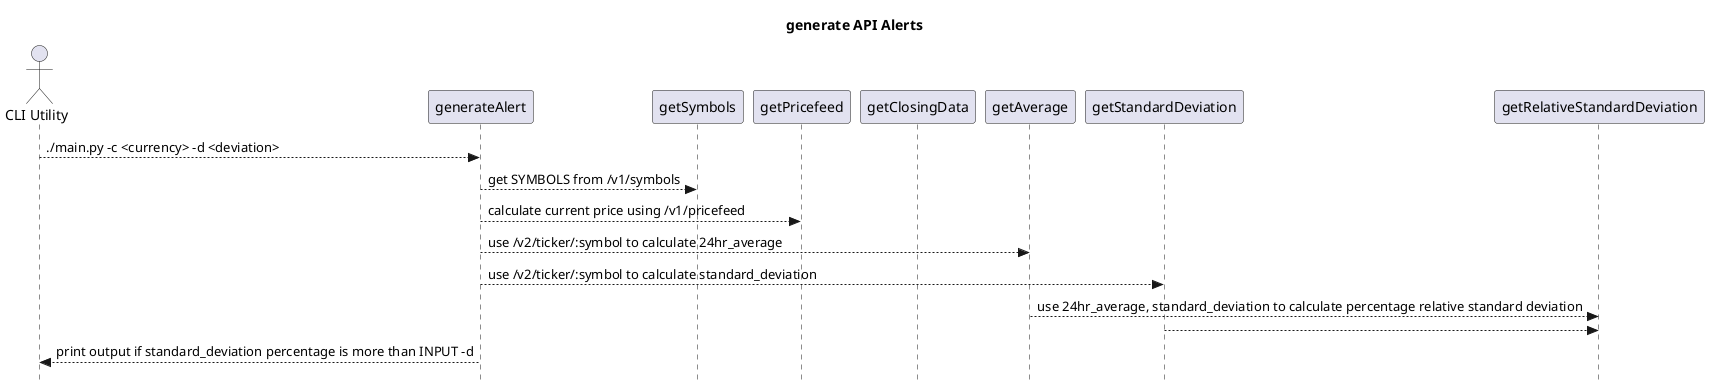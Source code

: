 @startuml

skinparam Style strictuml

title generate API Alerts

actor "CLI Utility" as cu
participant generateAlert as ga
participant getSymbols as gs
participant getPricefeed as gpf
participant getClosingData as gcd
participant getAverage as gav
participant getStandardDeviation as gsd
participant getRelativeStandardDeviation as grsd

cu --> ga : ./main.py -c <currency> -d <deviation>
ga --> gs : get SYMBOLS from /v1/symbols
ga --> gpf : calculate current price using /v1/pricefeed
ga --> gav : use /v2/ticker/:symbol to calculate 24hr_average
ga --> gsd : use /v2/ticker/:symbol to calculate standard_deviation
gav --> grsd : use 24hr_average, standard_deviation to calculate percentage relative standard deviation
gsd --> grsd
ga --> cu : print output if standard_deviation percentage is more than INPUT -d
@enduml